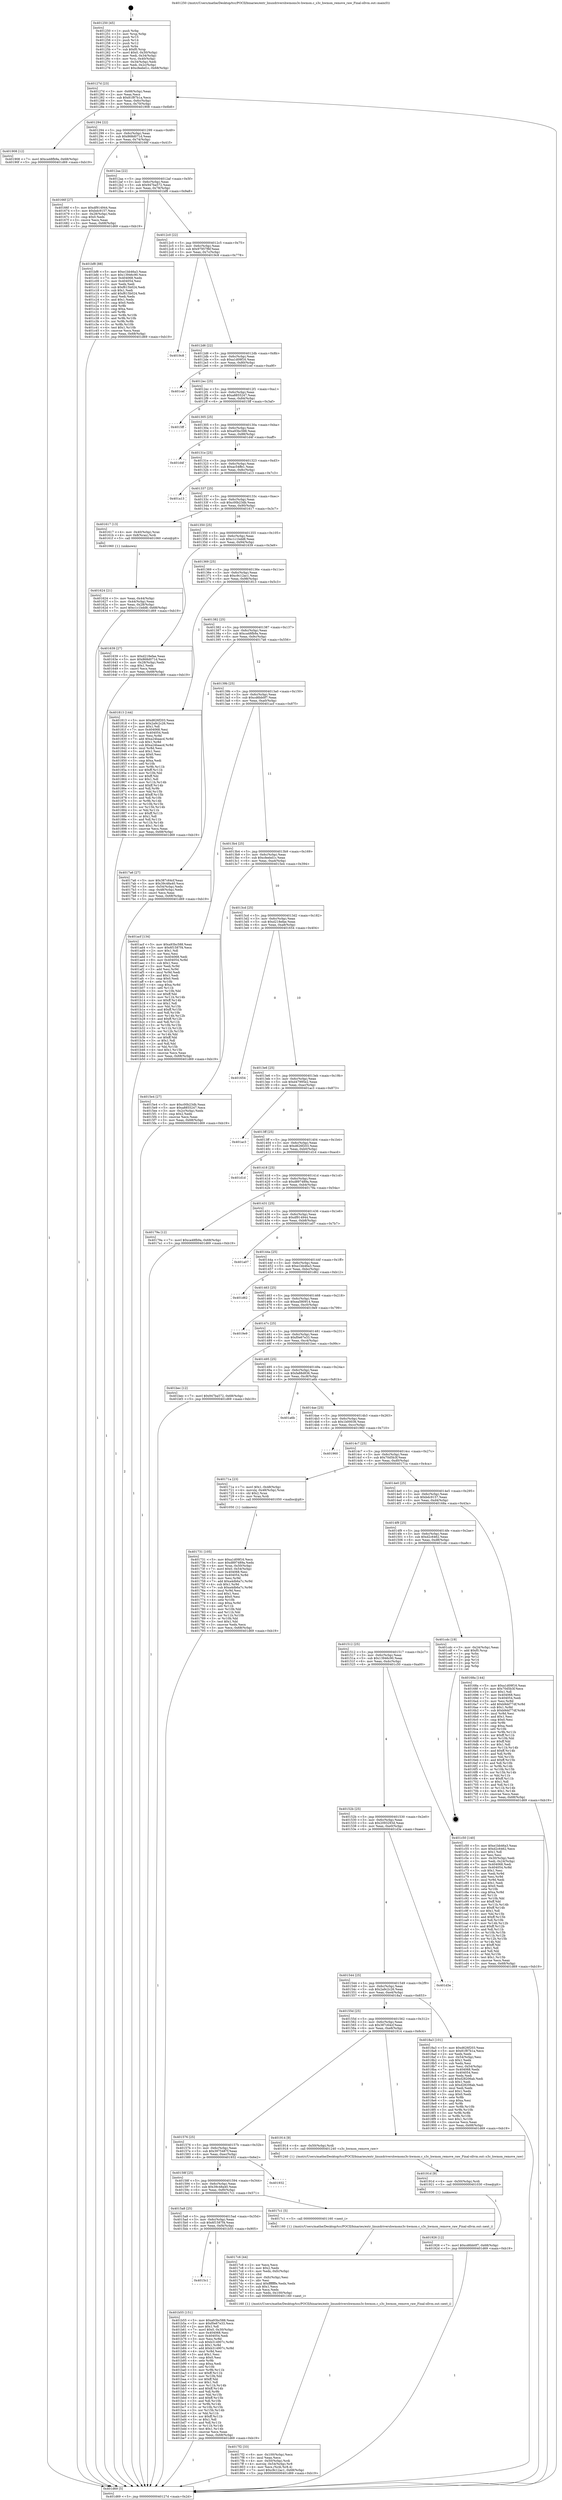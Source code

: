 digraph "0x401250" {
  label = "0x401250 (/mnt/c/Users/mathe/Desktop/tcc/POCII/binaries/extr_linuxdrivershwmons3c-hwmon.c_s3c_hwmon_remove_raw_Final-ollvm.out::main(0))"
  labelloc = "t"
  node[shape=record]

  Entry [label="",width=0.3,height=0.3,shape=circle,fillcolor=black,style=filled]
  "0x40127d" [label="{
     0x40127d [23]\l
     | [instrs]\l
     &nbsp;&nbsp;0x40127d \<+3\>: mov -0x68(%rbp),%eax\l
     &nbsp;&nbsp;0x401280 \<+2\>: mov %eax,%ecx\l
     &nbsp;&nbsp;0x401282 \<+6\>: sub $0x81f87b1a,%ecx\l
     &nbsp;&nbsp;0x401288 \<+3\>: mov %eax,-0x6c(%rbp)\l
     &nbsp;&nbsp;0x40128b \<+3\>: mov %ecx,-0x70(%rbp)\l
     &nbsp;&nbsp;0x40128e \<+6\>: je 0000000000401908 \<main+0x6b8\>\l
  }"]
  "0x401908" [label="{
     0x401908 [12]\l
     | [instrs]\l
     &nbsp;&nbsp;0x401908 \<+7\>: movl $0xca48fb9a,-0x68(%rbp)\l
     &nbsp;&nbsp;0x40190f \<+5\>: jmp 0000000000401d69 \<main+0xb19\>\l
  }"]
  "0x401294" [label="{
     0x401294 [22]\l
     | [instrs]\l
     &nbsp;&nbsp;0x401294 \<+5\>: jmp 0000000000401299 \<main+0x49\>\l
     &nbsp;&nbsp;0x401299 \<+3\>: mov -0x6c(%rbp),%eax\l
     &nbsp;&nbsp;0x40129c \<+5\>: sub $0x868d071d,%eax\l
     &nbsp;&nbsp;0x4012a1 \<+3\>: mov %eax,-0x74(%rbp)\l
     &nbsp;&nbsp;0x4012a4 \<+6\>: je 000000000040166f \<main+0x41f\>\l
  }"]
  Exit [label="",width=0.3,height=0.3,shape=circle,fillcolor=black,style=filled,peripheries=2]
  "0x40166f" [label="{
     0x40166f [27]\l
     | [instrs]\l
     &nbsp;&nbsp;0x40166f \<+5\>: mov $0xdf914944,%eax\l
     &nbsp;&nbsp;0x401674 \<+5\>: mov $0xbdc9157,%ecx\l
     &nbsp;&nbsp;0x401679 \<+3\>: mov -0x28(%rbp),%edx\l
     &nbsp;&nbsp;0x40167c \<+3\>: cmp $0x0,%edx\l
     &nbsp;&nbsp;0x40167f \<+3\>: cmove %ecx,%eax\l
     &nbsp;&nbsp;0x401682 \<+3\>: mov %eax,-0x68(%rbp)\l
     &nbsp;&nbsp;0x401685 \<+5\>: jmp 0000000000401d69 \<main+0xb19\>\l
  }"]
  "0x4012aa" [label="{
     0x4012aa [22]\l
     | [instrs]\l
     &nbsp;&nbsp;0x4012aa \<+5\>: jmp 00000000004012af \<main+0x5f\>\l
     &nbsp;&nbsp;0x4012af \<+3\>: mov -0x6c(%rbp),%eax\l
     &nbsp;&nbsp;0x4012b2 \<+5\>: sub $0x947ba572,%eax\l
     &nbsp;&nbsp;0x4012b7 \<+3\>: mov %eax,-0x78(%rbp)\l
     &nbsp;&nbsp;0x4012ba \<+6\>: je 0000000000401bf8 \<main+0x9a8\>\l
  }"]
  "0x4015c1" [label="{
     0x4015c1\l
  }", style=dashed]
  "0x401bf8" [label="{
     0x401bf8 [88]\l
     | [instrs]\l
     &nbsp;&nbsp;0x401bf8 \<+5\>: mov $0xe1bb46a3,%eax\l
     &nbsp;&nbsp;0x401bfd \<+5\>: mov $0x13946c90,%ecx\l
     &nbsp;&nbsp;0x401c02 \<+7\>: mov 0x404068,%edx\l
     &nbsp;&nbsp;0x401c09 \<+7\>: mov 0x404054,%esi\l
     &nbsp;&nbsp;0x401c10 \<+2\>: mov %edx,%edi\l
     &nbsp;&nbsp;0x401c12 \<+6\>: sub $0xf615b024,%edi\l
     &nbsp;&nbsp;0x401c18 \<+3\>: sub $0x1,%edi\l
     &nbsp;&nbsp;0x401c1b \<+6\>: add $0xf615b024,%edi\l
     &nbsp;&nbsp;0x401c21 \<+3\>: imul %edi,%edx\l
     &nbsp;&nbsp;0x401c24 \<+3\>: and $0x1,%edx\l
     &nbsp;&nbsp;0x401c27 \<+3\>: cmp $0x0,%edx\l
     &nbsp;&nbsp;0x401c2a \<+4\>: sete %r8b\l
     &nbsp;&nbsp;0x401c2e \<+3\>: cmp $0xa,%esi\l
     &nbsp;&nbsp;0x401c31 \<+4\>: setl %r9b\l
     &nbsp;&nbsp;0x401c35 \<+3\>: mov %r8b,%r10b\l
     &nbsp;&nbsp;0x401c38 \<+3\>: and %r9b,%r10b\l
     &nbsp;&nbsp;0x401c3b \<+3\>: xor %r9b,%r8b\l
     &nbsp;&nbsp;0x401c3e \<+3\>: or %r8b,%r10b\l
     &nbsp;&nbsp;0x401c41 \<+4\>: test $0x1,%r10b\l
     &nbsp;&nbsp;0x401c45 \<+3\>: cmovne %ecx,%eax\l
     &nbsp;&nbsp;0x401c48 \<+3\>: mov %eax,-0x68(%rbp)\l
     &nbsp;&nbsp;0x401c4b \<+5\>: jmp 0000000000401d69 \<main+0xb19\>\l
  }"]
  "0x4012c0" [label="{
     0x4012c0 [22]\l
     | [instrs]\l
     &nbsp;&nbsp;0x4012c0 \<+5\>: jmp 00000000004012c5 \<main+0x75\>\l
     &nbsp;&nbsp;0x4012c5 \<+3\>: mov -0x6c(%rbp),%eax\l
     &nbsp;&nbsp;0x4012c8 \<+5\>: sub $0x97957f6f,%eax\l
     &nbsp;&nbsp;0x4012cd \<+3\>: mov %eax,-0x7c(%rbp)\l
     &nbsp;&nbsp;0x4012d0 \<+6\>: je 00000000004019c8 \<main+0x778\>\l
  }"]
  "0x401b55" [label="{
     0x401b55 [151]\l
     | [instrs]\l
     &nbsp;&nbsp;0x401b55 \<+5\>: mov $0xa93bc588,%eax\l
     &nbsp;&nbsp;0x401b5a \<+5\>: mov $0xf0e67e33,%ecx\l
     &nbsp;&nbsp;0x401b5f \<+2\>: mov $0x1,%dl\l
     &nbsp;&nbsp;0x401b61 \<+7\>: movl $0x0,-0x30(%rbp)\l
     &nbsp;&nbsp;0x401b68 \<+7\>: mov 0x404068,%esi\l
     &nbsp;&nbsp;0x401b6f \<+7\>: mov 0x404054,%edi\l
     &nbsp;&nbsp;0x401b76 \<+3\>: mov %esi,%r8d\l
     &nbsp;&nbsp;0x401b79 \<+7\>: sub $0xb314907c,%r8d\l
     &nbsp;&nbsp;0x401b80 \<+4\>: sub $0x1,%r8d\l
     &nbsp;&nbsp;0x401b84 \<+7\>: add $0xb314907c,%r8d\l
     &nbsp;&nbsp;0x401b8b \<+4\>: imul %r8d,%esi\l
     &nbsp;&nbsp;0x401b8f \<+3\>: and $0x1,%esi\l
     &nbsp;&nbsp;0x401b92 \<+3\>: cmp $0x0,%esi\l
     &nbsp;&nbsp;0x401b95 \<+4\>: sete %r9b\l
     &nbsp;&nbsp;0x401b99 \<+3\>: cmp $0xa,%edi\l
     &nbsp;&nbsp;0x401b9c \<+4\>: setl %r10b\l
     &nbsp;&nbsp;0x401ba0 \<+3\>: mov %r9b,%r11b\l
     &nbsp;&nbsp;0x401ba3 \<+4\>: xor $0xff,%r11b\l
     &nbsp;&nbsp;0x401ba7 \<+3\>: mov %r10b,%bl\l
     &nbsp;&nbsp;0x401baa \<+3\>: xor $0xff,%bl\l
     &nbsp;&nbsp;0x401bad \<+3\>: xor $0x1,%dl\l
     &nbsp;&nbsp;0x401bb0 \<+3\>: mov %r11b,%r14b\l
     &nbsp;&nbsp;0x401bb3 \<+4\>: and $0xff,%r14b\l
     &nbsp;&nbsp;0x401bb7 \<+3\>: and %dl,%r9b\l
     &nbsp;&nbsp;0x401bba \<+3\>: mov %bl,%r15b\l
     &nbsp;&nbsp;0x401bbd \<+4\>: and $0xff,%r15b\l
     &nbsp;&nbsp;0x401bc1 \<+3\>: and %dl,%r10b\l
     &nbsp;&nbsp;0x401bc4 \<+3\>: or %r9b,%r14b\l
     &nbsp;&nbsp;0x401bc7 \<+3\>: or %r10b,%r15b\l
     &nbsp;&nbsp;0x401bca \<+3\>: xor %r15b,%r14b\l
     &nbsp;&nbsp;0x401bcd \<+3\>: or %bl,%r11b\l
     &nbsp;&nbsp;0x401bd0 \<+4\>: xor $0xff,%r11b\l
     &nbsp;&nbsp;0x401bd4 \<+3\>: or $0x1,%dl\l
     &nbsp;&nbsp;0x401bd7 \<+3\>: and %dl,%r11b\l
     &nbsp;&nbsp;0x401bda \<+3\>: or %r11b,%r14b\l
     &nbsp;&nbsp;0x401bdd \<+4\>: test $0x1,%r14b\l
     &nbsp;&nbsp;0x401be1 \<+3\>: cmovne %ecx,%eax\l
     &nbsp;&nbsp;0x401be4 \<+3\>: mov %eax,-0x68(%rbp)\l
     &nbsp;&nbsp;0x401be7 \<+5\>: jmp 0000000000401d69 \<main+0xb19\>\l
  }"]
  "0x4019c8" [label="{
     0x4019c8\l
  }", style=dashed]
  "0x4012d6" [label="{
     0x4012d6 [22]\l
     | [instrs]\l
     &nbsp;&nbsp;0x4012d6 \<+5\>: jmp 00000000004012db \<main+0x8b\>\l
     &nbsp;&nbsp;0x4012db \<+3\>: mov -0x6c(%rbp),%eax\l
     &nbsp;&nbsp;0x4012de \<+5\>: sub $0xa1d09f16,%eax\l
     &nbsp;&nbsp;0x4012e3 \<+3\>: mov %eax,-0x80(%rbp)\l
     &nbsp;&nbsp;0x4012e6 \<+6\>: je 0000000000401cef \<main+0xa9f\>\l
  }"]
  "0x401926" [label="{
     0x401926 [12]\l
     | [instrs]\l
     &nbsp;&nbsp;0x401926 \<+7\>: movl $0xcd6bb0f7,-0x68(%rbp)\l
     &nbsp;&nbsp;0x40192d \<+5\>: jmp 0000000000401d69 \<main+0xb19\>\l
  }"]
  "0x401cef" [label="{
     0x401cef\l
  }", style=dashed]
  "0x4012ec" [label="{
     0x4012ec [25]\l
     | [instrs]\l
     &nbsp;&nbsp;0x4012ec \<+5\>: jmp 00000000004012f1 \<main+0xa1\>\l
     &nbsp;&nbsp;0x4012f1 \<+3\>: mov -0x6c(%rbp),%eax\l
     &nbsp;&nbsp;0x4012f4 \<+5\>: sub $0xa8855247,%eax\l
     &nbsp;&nbsp;0x4012f9 \<+6\>: mov %eax,-0x84(%rbp)\l
     &nbsp;&nbsp;0x4012ff \<+6\>: je 00000000004015ff \<main+0x3af\>\l
  }"]
  "0x40191d" [label="{
     0x40191d [9]\l
     | [instrs]\l
     &nbsp;&nbsp;0x40191d \<+4\>: mov -0x50(%rbp),%rdi\l
     &nbsp;&nbsp;0x401921 \<+5\>: call 0000000000401030 \<free@plt\>\l
     | [calls]\l
     &nbsp;&nbsp;0x401030 \{1\} (unknown)\l
  }"]
  "0x4015ff" [label="{
     0x4015ff\l
  }", style=dashed]
  "0x401305" [label="{
     0x401305 [25]\l
     | [instrs]\l
     &nbsp;&nbsp;0x401305 \<+5\>: jmp 000000000040130a \<main+0xba\>\l
     &nbsp;&nbsp;0x40130a \<+3\>: mov -0x6c(%rbp),%eax\l
     &nbsp;&nbsp;0x40130d \<+5\>: sub $0xa93bc588,%eax\l
     &nbsp;&nbsp;0x401312 \<+6\>: mov %eax,-0x88(%rbp)\l
     &nbsp;&nbsp;0x401318 \<+6\>: je 0000000000401d4f \<main+0xaff\>\l
  }"]
  "0x4017f2" [label="{
     0x4017f2 [33]\l
     | [instrs]\l
     &nbsp;&nbsp;0x4017f2 \<+6\>: mov -0x100(%rbp),%ecx\l
     &nbsp;&nbsp;0x4017f8 \<+3\>: imul %eax,%ecx\l
     &nbsp;&nbsp;0x4017fb \<+4\>: mov -0x50(%rbp),%rdi\l
     &nbsp;&nbsp;0x4017ff \<+4\>: movslq -0x54(%rbp),%r8\l
     &nbsp;&nbsp;0x401803 \<+4\>: mov %ecx,(%rdi,%r8,4)\l
     &nbsp;&nbsp;0x401807 \<+7\>: movl $0xc9c12ac1,-0x68(%rbp)\l
     &nbsp;&nbsp;0x40180e \<+5\>: jmp 0000000000401d69 \<main+0xb19\>\l
  }"]
  "0x401d4f" [label="{
     0x401d4f\l
  }", style=dashed]
  "0x40131e" [label="{
     0x40131e [25]\l
     | [instrs]\l
     &nbsp;&nbsp;0x40131e \<+5\>: jmp 0000000000401323 \<main+0xd3\>\l
     &nbsp;&nbsp;0x401323 \<+3\>: mov -0x6c(%rbp),%eax\l
     &nbsp;&nbsp;0x401326 \<+5\>: sub $0xac54ffe1,%eax\l
     &nbsp;&nbsp;0x40132b \<+6\>: mov %eax,-0x8c(%rbp)\l
     &nbsp;&nbsp;0x401331 \<+6\>: je 0000000000401a13 \<main+0x7c3\>\l
  }"]
  "0x4017c6" [label="{
     0x4017c6 [44]\l
     | [instrs]\l
     &nbsp;&nbsp;0x4017c6 \<+2\>: xor %ecx,%ecx\l
     &nbsp;&nbsp;0x4017c8 \<+5\>: mov $0x2,%edx\l
     &nbsp;&nbsp;0x4017cd \<+6\>: mov %edx,-0xfc(%rbp)\l
     &nbsp;&nbsp;0x4017d3 \<+1\>: cltd\l
     &nbsp;&nbsp;0x4017d4 \<+6\>: mov -0xfc(%rbp),%esi\l
     &nbsp;&nbsp;0x4017da \<+2\>: idiv %esi\l
     &nbsp;&nbsp;0x4017dc \<+6\>: imul $0xfffffffe,%edx,%edx\l
     &nbsp;&nbsp;0x4017e2 \<+3\>: sub $0x1,%ecx\l
     &nbsp;&nbsp;0x4017e5 \<+2\>: sub %ecx,%edx\l
     &nbsp;&nbsp;0x4017e7 \<+6\>: mov %edx,-0x100(%rbp)\l
     &nbsp;&nbsp;0x4017ed \<+5\>: call 0000000000401160 \<next_i\>\l
     | [calls]\l
     &nbsp;&nbsp;0x401160 \{1\} (/mnt/c/Users/mathe/Desktop/tcc/POCII/binaries/extr_linuxdrivershwmons3c-hwmon.c_s3c_hwmon_remove_raw_Final-ollvm.out::next_i)\l
  }"]
  "0x401a13" [label="{
     0x401a13\l
  }", style=dashed]
  "0x401337" [label="{
     0x401337 [25]\l
     | [instrs]\l
     &nbsp;&nbsp;0x401337 \<+5\>: jmp 000000000040133c \<main+0xec\>\l
     &nbsp;&nbsp;0x40133c \<+3\>: mov -0x6c(%rbp),%eax\l
     &nbsp;&nbsp;0x40133f \<+5\>: sub $0xc00b23db,%eax\l
     &nbsp;&nbsp;0x401344 \<+6\>: mov %eax,-0x90(%rbp)\l
     &nbsp;&nbsp;0x40134a \<+6\>: je 0000000000401617 \<main+0x3c7\>\l
  }"]
  "0x4015a8" [label="{
     0x4015a8 [25]\l
     | [instrs]\l
     &nbsp;&nbsp;0x4015a8 \<+5\>: jmp 00000000004015ad \<main+0x35d\>\l
     &nbsp;&nbsp;0x4015ad \<+3\>: mov -0x6c(%rbp),%eax\l
     &nbsp;&nbsp;0x4015b0 \<+5\>: sub $0x6f1587f4,%eax\l
     &nbsp;&nbsp;0x4015b5 \<+6\>: mov %eax,-0xf4(%rbp)\l
     &nbsp;&nbsp;0x4015bb \<+6\>: je 0000000000401b55 \<main+0x905\>\l
  }"]
  "0x401617" [label="{
     0x401617 [13]\l
     | [instrs]\l
     &nbsp;&nbsp;0x401617 \<+4\>: mov -0x40(%rbp),%rax\l
     &nbsp;&nbsp;0x40161b \<+4\>: mov 0x8(%rax),%rdi\l
     &nbsp;&nbsp;0x40161f \<+5\>: call 0000000000401060 \<atoi@plt\>\l
     | [calls]\l
     &nbsp;&nbsp;0x401060 \{1\} (unknown)\l
  }"]
  "0x401350" [label="{
     0x401350 [25]\l
     | [instrs]\l
     &nbsp;&nbsp;0x401350 \<+5\>: jmp 0000000000401355 \<main+0x105\>\l
     &nbsp;&nbsp;0x401355 \<+3\>: mov -0x6c(%rbp),%eax\l
     &nbsp;&nbsp;0x401358 \<+5\>: sub $0xc1c1bdd8,%eax\l
     &nbsp;&nbsp;0x40135d \<+6\>: mov %eax,-0x94(%rbp)\l
     &nbsp;&nbsp;0x401363 \<+6\>: je 0000000000401639 \<main+0x3e9\>\l
  }"]
  "0x4017c1" [label="{
     0x4017c1 [5]\l
     | [instrs]\l
     &nbsp;&nbsp;0x4017c1 \<+5\>: call 0000000000401160 \<next_i\>\l
     | [calls]\l
     &nbsp;&nbsp;0x401160 \{1\} (/mnt/c/Users/mathe/Desktop/tcc/POCII/binaries/extr_linuxdrivershwmons3c-hwmon.c_s3c_hwmon_remove_raw_Final-ollvm.out::next_i)\l
  }"]
  "0x401639" [label="{
     0x401639 [27]\l
     | [instrs]\l
     &nbsp;&nbsp;0x401639 \<+5\>: mov $0xd218efae,%eax\l
     &nbsp;&nbsp;0x40163e \<+5\>: mov $0x868d071d,%ecx\l
     &nbsp;&nbsp;0x401643 \<+3\>: mov -0x28(%rbp),%edx\l
     &nbsp;&nbsp;0x401646 \<+3\>: cmp $0x1,%edx\l
     &nbsp;&nbsp;0x401649 \<+3\>: cmovl %ecx,%eax\l
     &nbsp;&nbsp;0x40164c \<+3\>: mov %eax,-0x68(%rbp)\l
     &nbsp;&nbsp;0x40164f \<+5\>: jmp 0000000000401d69 \<main+0xb19\>\l
  }"]
  "0x401369" [label="{
     0x401369 [25]\l
     | [instrs]\l
     &nbsp;&nbsp;0x401369 \<+5\>: jmp 000000000040136e \<main+0x11e\>\l
     &nbsp;&nbsp;0x40136e \<+3\>: mov -0x6c(%rbp),%eax\l
     &nbsp;&nbsp;0x401371 \<+5\>: sub $0xc9c12ac1,%eax\l
     &nbsp;&nbsp;0x401376 \<+6\>: mov %eax,-0x98(%rbp)\l
     &nbsp;&nbsp;0x40137c \<+6\>: je 0000000000401813 \<main+0x5c3\>\l
  }"]
  "0x40158f" [label="{
     0x40158f [25]\l
     | [instrs]\l
     &nbsp;&nbsp;0x40158f \<+5\>: jmp 0000000000401594 \<main+0x344\>\l
     &nbsp;&nbsp;0x401594 \<+3\>: mov -0x6c(%rbp),%eax\l
     &nbsp;&nbsp;0x401597 \<+5\>: sub $0x39c48a40,%eax\l
     &nbsp;&nbsp;0x40159c \<+6\>: mov %eax,-0xf0(%rbp)\l
     &nbsp;&nbsp;0x4015a2 \<+6\>: je 00000000004017c1 \<main+0x571\>\l
  }"]
  "0x401813" [label="{
     0x401813 [144]\l
     | [instrs]\l
     &nbsp;&nbsp;0x401813 \<+5\>: mov $0xd626f203,%eax\l
     &nbsp;&nbsp;0x401818 \<+5\>: mov $0x2a9c2c26,%ecx\l
     &nbsp;&nbsp;0x40181d \<+2\>: mov $0x1,%dl\l
     &nbsp;&nbsp;0x40181f \<+7\>: mov 0x404068,%esi\l
     &nbsp;&nbsp;0x401826 \<+7\>: mov 0x404054,%edi\l
     &nbsp;&nbsp;0x40182d \<+3\>: mov %esi,%r8d\l
     &nbsp;&nbsp;0x401830 \<+7\>: add $0xa24baacd,%r8d\l
     &nbsp;&nbsp;0x401837 \<+4\>: sub $0x1,%r8d\l
     &nbsp;&nbsp;0x40183b \<+7\>: sub $0xa24baacd,%r8d\l
     &nbsp;&nbsp;0x401842 \<+4\>: imul %r8d,%esi\l
     &nbsp;&nbsp;0x401846 \<+3\>: and $0x1,%esi\l
     &nbsp;&nbsp;0x401849 \<+3\>: cmp $0x0,%esi\l
     &nbsp;&nbsp;0x40184c \<+4\>: sete %r9b\l
     &nbsp;&nbsp;0x401850 \<+3\>: cmp $0xa,%edi\l
     &nbsp;&nbsp;0x401853 \<+4\>: setl %r10b\l
     &nbsp;&nbsp;0x401857 \<+3\>: mov %r9b,%r11b\l
     &nbsp;&nbsp;0x40185a \<+4\>: xor $0xff,%r11b\l
     &nbsp;&nbsp;0x40185e \<+3\>: mov %r10b,%bl\l
     &nbsp;&nbsp;0x401861 \<+3\>: xor $0xff,%bl\l
     &nbsp;&nbsp;0x401864 \<+3\>: xor $0x1,%dl\l
     &nbsp;&nbsp;0x401867 \<+3\>: mov %r11b,%r14b\l
     &nbsp;&nbsp;0x40186a \<+4\>: and $0xff,%r14b\l
     &nbsp;&nbsp;0x40186e \<+3\>: and %dl,%r9b\l
     &nbsp;&nbsp;0x401871 \<+3\>: mov %bl,%r15b\l
     &nbsp;&nbsp;0x401874 \<+4\>: and $0xff,%r15b\l
     &nbsp;&nbsp;0x401878 \<+3\>: and %dl,%r10b\l
     &nbsp;&nbsp;0x40187b \<+3\>: or %r9b,%r14b\l
     &nbsp;&nbsp;0x40187e \<+3\>: or %r10b,%r15b\l
     &nbsp;&nbsp;0x401881 \<+3\>: xor %r15b,%r14b\l
     &nbsp;&nbsp;0x401884 \<+3\>: or %bl,%r11b\l
     &nbsp;&nbsp;0x401887 \<+4\>: xor $0xff,%r11b\l
     &nbsp;&nbsp;0x40188b \<+3\>: or $0x1,%dl\l
     &nbsp;&nbsp;0x40188e \<+3\>: and %dl,%r11b\l
     &nbsp;&nbsp;0x401891 \<+3\>: or %r11b,%r14b\l
     &nbsp;&nbsp;0x401894 \<+4\>: test $0x1,%r14b\l
     &nbsp;&nbsp;0x401898 \<+3\>: cmovne %ecx,%eax\l
     &nbsp;&nbsp;0x40189b \<+3\>: mov %eax,-0x68(%rbp)\l
     &nbsp;&nbsp;0x40189e \<+5\>: jmp 0000000000401d69 \<main+0xb19\>\l
  }"]
  "0x401382" [label="{
     0x401382 [25]\l
     | [instrs]\l
     &nbsp;&nbsp;0x401382 \<+5\>: jmp 0000000000401387 \<main+0x137\>\l
     &nbsp;&nbsp;0x401387 \<+3\>: mov -0x6c(%rbp),%eax\l
     &nbsp;&nbsp;0x40138a \<+5\>: sub $0xca48fb9a,%eax\l
     &nbsp;&nbsp;0x40138f \<+6\>: mov %eax,-0x9c(%rbp)\l
     &nbsp;&nbsp;0x401395 \<+6\>: je 00000000004017a6 \<main+0x556\>\l
  }"]
  "0x401932" [label="{
     0x401932\l
  }", style=dashed]
  "0x4017a6" [label="{
     0x4017a6 [27]\l
     | [instrs]\l
     &nbsp;&nbsp;0x4017a6 \<+5\>: mov $0x387c64cf,%eax\l
     &nbsp;&nbsp;0x4017ab \<+5\>: mov $0x39c48a40,%ecx\l
     &nbsp;&nbsp;0x4017b0 \<+3\>: mov -0x54(%rbp),%edx\l
     &nbsp;&nbsp;0x4017b3 \<+3\>: cmp -0x48(%rbp),%edx\l
     &nbsp;&nbsp;0x4017b6 \<+3\>: cmovl %ecx,%eax\l
     &nbsp;&nbsp;0x4017b9 \<+3\>: mov %eax,-0x68(%rbp)\l
     &nbsp;&nbsp;0x4017bc \<+5\>: jmp 0000000000401d69 \<main+0xb19\>\l
  }"]
  "0x40139b" [label="{
     0x40139b [25]\l
     | [instrs]\l
     &nbsp;&nbsp;0x40139b \<+5\>: jmp 00000000004013a0 \<main+0x150\>\l
     &nbsp;&nbsp;0x4013a0 \<+3\>: mov -0x6c(%rbp),%eax\l
     &nbsp;&nbsp;0x4013a3 \<+5\>: sub $0xcd6bb0f7,%eax\l
     &nbsp;&nbsp;0x4013a8 \<+6\>: mov %eax,-0xa0(%rbp)\l
     &nbsp;&nbsp;0x4013ae \<+6\>: je 0000000000401acf \<main+0x87f\>\l
  }"]
  "0x401576" [label="{
     0x401576 [25]\l
     | [instrs]\l
     &nbsp;&nbsp;0x401576 \<+5\>: jmp 000000000040157b \<main+0x32b\>\l
     &nbsp;&nbsp;0x40157b \<+3\>: mov -0x6c(%rbp),%eax\l
     &nbsp;&nbsp;0x40157e \<+5\>: sub $0x3975487f,%eax\l
     &nbsp;&nbsp;0x401583 \<+6\>: mov %eax,-0xec(%rbp)\l
     &nbsp;&nbsp;0x401589 \<+6\>: je 0000000000401932 \<main+0x6e2\>\l
  }"]
  "0x401acf" [label="{
     0x401acf [134]\l
     | [instrs]\l
     &nbsp;&nbsp;0x401acf \<+5\>: mov $0xa93bc588,%eax\l
     &nbsp;&nbsp;0x401ad4 \<+5\>: mov $0x6f1587f4,%ecx\l
     &nbsp;&nbsp;0x401ad9 \<+2\>: mov $0x1,%dl\l
     &nbsp;&nbsp;0x401adb \<+2\>: xor %esi,%esi\l
     &nbsp;&nbsp;0x401add \<+7\>: mov 0x404068,%edi\l
     &nbsp;&nbsp;0x401ae4 \<+8\>: mov 0x404054,%r8d\l
     &nbsp;&nbsp;0x401aec \<+3\>: sub $0x1,%esi\l
     &nbsp;&nbsp;0x401aef \<+3\>: mov %edi,%r9d\l
     &nbsp;&nbsp;0x401af2 \<+3\>: add %esi,%r9d\l
     &nbsp;&nbsp;0x401af5 \<+4\>: imul %r9d,%edi\l
     &nbsp;&nbsp;0x401af9 \<+3\>: and $0x1,%edi\l
     &nbsp;&nbsp;0x401afc \<+3\>: cmp $0x0,%edi\l
     &nbsp;&nbsp;0x401aff \<+4\>: sete %r10b\l
     &nbsp;&nbsp;0x401b03 \<+4\>: cmp $0xa,%r8d\l
     &nbsp;&nbsp;0x401b07 \<+4\>: setl %r11b\l
     &nbsp;&nbsp;0x401b0b \<+3\>: mov %r10b,%bl\l
     &nbsp;&nbsp;0x401b0e \<+3\>: xor $0xff,%bl\l
     &nbsp;&nbsp;0x401b11 \<+3\>: mov %r11b,%r14b\l
     &nbsp;&nbsp;0x401b14 \<+4\>: xor $0xff,%r14b\l
     &nbsp;&nbsp;0x401b18 \<+3\>: xor $0x1,%dl\l
     &nbsp;&nbsp;0x401b1b \<+3\>: mov %bl,%r15b\l
     &nbsp;&nbsp;0x401b1e \<+4\>: and $0xff,%r15b\l
     &nbsp;&nbsp;0x401b22 \<+3\>: and %dl,%r10b\l
     &nbsp;&nbsp;0x401b25 \<+3\>: mov %r14b,%r12b\l
     &nbsp;&nbsp;0x401b28 \<+4\>: and $0xff,%r12b\l
     &nbsp;&nbsp;0x401b2c \<+3\>: and %dl,%r11b\l
     &nbsp;&nbsp;0x401b2f \<+3\>: or %r10b,%r15b\l
     &nbsp;&nbsp;0x401b32 \<+3\>: or %r11b,%r12b\l
     &nbsp;&nbsp;0x401b35 \<+3\>: xor %r12b,%r15b\l
     &nbsp;&nbsp;0x401b38 \<+3\>: or %r14b,%bl\l
     &nbsp;&nbsp;0x401b3b \<+3\>: xor $0xff,%bl\l
     &nbsp;&nbsp;0x401b3e \<+3\>: or $0x1,%dl\l
     &nbsp;&nbsp;0x401b41 \<+2\>: and %dl,%bl\l
     &nbsp;&nbsp;0x401b43 \<+3\>: or %bl,%r15b\l
     &nbsp;&nbsp;0x401b46 \<+4\>: test $0x1,%r15b\l
     &nbsp;&nbsp;0x401b4a \<+3\>: cmovne %ecx,%eax\l
     &nbsp;&nbsp;0x401b4d \<+3\>: mov %eax,-0x68(%rbp)\l
     &nbsp;&nbsp;0x401b50 \<+5\>: jmp 0000000000401d69 \<main+0xb19\>\l
  }"]
  "0x4013b4" [label="{
     0x4013b4 [25]\l
     | [instrs]\l
     &nbsp;&nbsp;0x4013b4 \<+5\>: jmp 00000000004013b9 \<main+0x169\>\l
     &nbsp;&nbsp;0x4013b9 \<+3\>: mov -0x6c(%rbp),%eax\l
     &nbsp;&nbsp;0x4013bc \<+5\>: sub $0xcfeebd1c,%eax\l
     &nbsp;&nbsp;0x4013c1 \<+6\>: mov %eax,-0xa4(%rbp)\l
     &nbsp;&nbsp;0x4013c7 \<+6\>: je 00000000004015e4 \<main+0x394\>\l
  }"]
  "0x401914" [label="{
     0x401914 [9]\l
     | [instrs]\l
     &nbsp;&nbsp;0x401914 \<+4\>: mov -0x50(%rbp),%rdi\l
     &nbsp;&nbsp;0x401918 \<+5\>: call 0000000000401240 \<s3c_hwmon_remove_raw\>\l
     | [calls]\l
     &nbsp;&nbsp;0x401240 \{1\} (/mnt/c/Users/mathe/Desktop/tcc/POCII/binaries/extr_linuxdrivershwmons3c-hwmon.c_s3c_hwmon_remove_raw_Final-ollvm.out::s3c_hwmon_remove_raw)\l
  }"]
  "0x4015e4" [label="{
     0x4015e4 [27]\l
     | [instrs]\l
     &nbsp;&nbsp;0x4015e4 \<+5\>: mov $0xc00b23db,%eax\l
     &nbsp;&nbsp;0x4015e9 \<+5\>: mov $0xa8855247,%ecx\l
     &nbsp;&nbsp;0x4015ee \<+3\>: mov -0x2c(%rbp),%edx\l
     &nbsp;&nbsp;0x4015f1 \<+3\>: cmp $0x2,%edx\l
     &nbsp;&nbsp;0x4015f4 \<+3\>: cmovne %ecx,%eax\l
     &nbsp;&nbsp;0x4015f7 \<+3\>: mov %eax,-0x68(%rbp)\l
     &nbsp;&nbsp;0x4015fa \<+5\>: jmp 0000000000401d69 \<main+0xb19\>\l
  }"]
  "0x4013cd" [label="{
     0x4013cd [25]\l
     | [instrs]\l
     &nbsp;&nbsp;0x4013cd \<+5\>: jmp 00000000004013d2 \<main+0x182\>\l
     &nbsp;&nbsp;0x4013d2 \<+3\>: mov -0x6c(%rbp),%eax\l
     &nbsp;&nbsp;0x4013d5 \<+5\>: sub $0xd218efae,%eax\l
     &nbsp;&nbsp;0x4013da \<+6\>: mov %eax,-0xa8(%rbp)\l
     &nbsp;&nbsp;0x4013e0 \<+6\>: je 0000000000401654 \<main+0x404\>\l
  }"]
  "0x401d69" [label="{
     0x401d69 [5]\l
     | [instrs]\l
     &nbsp;&nbsp;0x401d69 \<+5\>: jmp 000000000040127d \<main+0x2d\>\l
  }"]
  "0x401250" [label="{
     0x401250 [45]\l
     | [instrs]\l
     &nbsp;&nbsp;0x401250 \<+1\>: push %rbp\l
     &nbsp;&nbsp;0x401251 \<+3\>: mov %rsp,%rbp\l
     &nbsp;&nbsp;0x401254 \<+2\>: push %r15\l
     &nbsp;&nbsp;0x401256 \<+2\>: push %r14\l
     &nbsp;&nbsp;0x401258 \<+2\>: push %r12\l
     &nbsp;&nbsp;0x40125a \<+1\>: push %rbx\l
     &nbsp;&nbsp;0x40125b \<+7\>: sub $0xf0,%rsp\l
     &nbsp;&nbsp;0x401262 \<+7\>: movl $0x0,-0x30(%rbp)\l
     &nbsp;&nbsp;0x401269 \<+3\>: mov %edi,-0x34(%rbp)\l
     &nbsp;&nbsp;0x40126c \<+4\>: mov %rsi,-0x40(%rbp)\l
     &nbsp;&nbsp;0x401270 \<+3\>: mov -0x34(%rbp),%edi\l
     &nbsp;&nbsp;0x401273 \<+3\>: mov %edi,-0x2c(%rbp)\l
     &nbsp;&nbsp;0x401276 \<+7\>: movl $0xcfeebd1c,-0x68(%rbp)\l
  }"]
  "0x401624" [label="{
     0x401624 [21]\l
     | [instrs]\l
     &nbsp;&nbsp;0x401624 \<+3\>: mov %eax,-0x44(%rbp)\l
     &nbsp;&nbsp;0x401627 \<+3\>: mov -0x44(%rbp),%eax\l
     &nbsp;&nbsp;0x40162a \<+3\>: mov %eax,-0x28(%rbp)\l
     &nbsp;&nbsp;0x40162d \<+7\>: movl $0xc1c1bdd8,-0x68(%rbp)\l
     &nbsp;&nbsp;0x401634 \<+5\>: jmp 0000000000401d69 \<main+0xb19\>\l
  }"]
  "0x40155d" [label="{
     0x40155d [25]\l
     | [instrs]\l
     &nbsp;&nbsp;0x40155d \<+5\>: jmp 0000000000401562 \<main+0x312\>\l
     &nbsp;&nbsp;0x401562 \<+3\>: mov -0x6c(%rbp),%eax\l
     &nbsp;&nbsp;0x401565 \<+5\>: sub $0x387c64cf,%eax\l
     &nbsp;&nbsp;0x40156a \<+6\>: mov %eax,-0xe8(%rbp)\l
     &nbsp;&nbsp;0x401570 \<+6\>: je 0000000000401914 \<main+0x6c4\>\l
  }"]
  "0x401654" [label="{
     0x401654\l
  }", style=dashed]
  "0x4013e6" [label="{
     0x4013e6 [25]\l
     | [instrs]\l
     &nbsp;&nbsp;0x4013e6 \<+5\>: jmp 00000000004013eb \<main+0x19b\>\l
     &nbsp;&nbsp;0x4013eb \<+3\>: mov -0x6c(%rbp),%eax\l
     &nbsp;&nbsp;0x4013ee \<+5\>: sub $0xd47995e2,%eax\l
     &nbsp;&nbsp;0x4013f3 \<+6\>: mov %eax,-0xac(%rbp)\l
     &nbsp;&nbsp;0x4013f9 \<+6\>: je 0000000000401ac3 \<main+0x873\>\l
  }"]
  "0x4018a3" [label="{
     0x4018a3 [101]\l
     | [instrs]\l
     &nbsp;&nbsp;0x4018a3 \<+5\>: mov $0xd626f203,%eax\l
     &nbsp;&nbsp;0x4018a8 \<+5\>: mov $0x81f87b1a,%ecx\l
     &nbsp;&nbsp;0x4018ad \<+2\>: xor %edx,%edx\l
     &nbsp;&nbsp;0x4018af \<+3\>: mov -0x54(%rbp),%esi\l
     &nbsp;&nbsp;0x4018b2 \<+3\>: sub $0x1,%edx\l
     &nbsp;&nbsp;0x4018b5 \<+2\>: sub %edx,%esi\l
     &nbsp;&nbsp;0x4018b7 \<+3\>: mov %esi,-0x54(%rbp)\l
     &nbsp;&nbsp;0x4018ba \<+7\>: mov 0x404068,%edx\l
     &nbsp;&nbsp;0x4018c1 \<+7\>: mov 0x404054,%esi\l
     &nbsp;&nbsp;0x4018c8 \<+2\>: mov %edx,%edi\l
     &nbsp;&nbsp;0x4018ca \<+6\>: add $0xd28206ab,%edi\l
     &nbsp;&nbsp;0x4018d0 \<+3\>: sub $0x1,%edi\l
     &nbsp;&nbsp;0x4018d3 \<+6\>: sub $0xd28206ab,%edi\l
     &nbsp;&nbsp;0x4018d9 \<+3\>: imul %edi,%edx\l
     &nbsp;&nbsp;0x4018dc \<+3\>: and $0x1,%edx\l
     &nbsp;&nbsp;0x4018df \<+3\>: cmp $0x0,%edx\l
     &nbsp;&nbsp;0x4018e2 \<+4\>: sete %r8b\l
     &nbsp;&nbsp;0x4018e6 \<+3\>: cmp $0xa,%esi\l
     &nbsp;&nbsp;0x4018e9 \<+4\>: setl %r9b\l
     &nbsp;&nbsp;0x4018ed \<+3\>: mov %r8b,%r10b\l
     &nbsp;&nbsp;0x4018f0 \<+3\>: and %r9b,%r10b\l
     &nbsp;&nbsp;0x4018f3 \<+3\>: xor %r9b,%r8b\l
     &nbsp;&nbsp;0x4018f6 \<+3\>: or %r8b,%r10b\l
     &nbsp;&nbsp;0x4018f9 \<+4\>: test $0x1,%r10b\l
     &nbsp;&nbsp;0x4018fd \<+3\>: cmovne %ecx,%eax\l
     &nbsp;&nbsp;0x401900 \<+3\>: mov %eax,-0x68(%rbp)\l
     &nbsp;&nbsp;0x401903 \<+5\>: jmp 0000000000401d69 \<main+0xb19\>\l
  }"]
  "0x401ac3" [label="{
     0x401ac3\l
  }", style=dashed]
  "0x4013ff" [label="{
     0x4013ff [25]\l
     | [instrs]\l
     &nbsp;&nbsp;0x4013ff \<+5\>: jmp 0000000000401404 \<main+0x1b4\>\l
     &nbsp;&nbsp;0x401404 \<+3\>: mov -0x6c(%rbp),%eax\l
     &nbsp;&nbsp;0x401407 \<+5\>: sub $0xd626f203,%eax\l
     &nbsp;&nbsp;0x40140c \<+6\>: mov %eax,-0xb0(%rbp)\l
     &nbsp;&nbsp;0x401412 \<+6\>: je 0000000000401d1d \<main+0xacd\>\l
  }"]
  "0x401544" [label="{
     0x401544 [25]\l
     | [instrs]\l
     &nbsp;&nbsp;0x401544 \<+5\>: jmp 0000000000401549 \<main+0x2f9\>\l
     &nbsp;&nbsp;0x401549 \<+3\>: mov -0x6c(%rbp),%eax\l
     &nbsp;&nbsp;0x40154c \<+5\>: sub $0x2a9c2c26,%eax\l
     &nbsp;&nbsp;0x401551 \<+6\>: mov %eax,-0xe4(%rbp)\l
     &nbsp;&nbsp;0x401557 \<+6\>: je 00000000004018a3 \<main+0x653\>\l
  }"]
  "0x401d1d" [label="{
     0x401d1d\l
  }", style=dashed]
  "0x401418" [label="{
     0x401418 [25]\l
     | [instrs]\l
     &nbsp;&nbsp;0x401418 \<+5\>: jmp 000000000040141d \<main+0x1cd\>\l
     &nbsp;&nbsp;0x40141d \<+3\>: mov -0x6c(%rbp),%eax\l
     &nbsp;&nbsp;0x401420 \<+5\>: sub $0xd897489a,%eax\l
     &nbsp;&nbsp;0x401425 \<+6\>: mov %eax,-0xb4(%rbp)\l
     &nbsp;&nbsp;0x40142b \<+6\>: je 000000000040179a \<main+0x54a\>\l
  }"]
  "0x401d3e" [label="{
     0x401d3e\l
  }", style=dashed]
  "0x40179a" [label="{
     0x40179a [12]\l
     | [instrs]\l
     &nbsp;&nbsp;0x40179a \<+7\>: movl $0xca48fb9a,-0x68(%rbp)\l
     &nbsp;&nbsp;0x4017a1 \<+5\>: jmp 0000000000401d69 \<main+0xb19\>\l
  }"]
  "0x401431" [label="{
     0x401431 [25]\l
     | [instrs]\l
     &nbsp;&nbsp;0x401431 \<+5\>: jmp 0000000000401436 \<main+0x1e6\>\l
     &nbsp;&nbsp;0x401436 \<+3\>: mov -0x6c(%rbp),%eax\l
     &nbsp;&nbsp;0x401439 \<+5\>: sub $0xdf914944,%eax\l
     &nbsp;&nbsp;0x40143e \<+6\>: mov %eax,-0xb8(%rbp)\l
     &nbsp;&nbsp;0x401444 \<+6\>: je 0000000000401a07 \<main+0x7b7\>\l
  }"]
  "0x40152b" [label="{
     0x40152b [25]\l
     | [instrs]\l
     &nbsp;&nbsp;0x40152b \<+5\>: jmp 0000000000401530 \<main+0x2e0\>\l
     &nbsp;&nbsp;0x401530 \<+3\>: mov -0x6c(%rbp),%eax\l
     &nbsp;&nbsp;0x401533 \<+5\>: sub $0x2093293d,%eax\l
     &nbsp;&nbsp;0x401538 \<+6\>: mov %eax,-0xe0(%rbp)\l
     &nbsp;&nbsp;0x40153e \<+6\>: je 0000000000401d3e \<main+0xaee\>\l
  }"]
  "0x401a07" [label="{
     0x401a07\l
  }", style=dashed]
  "0x40144a" [label="{
     0x40144a [25]\l
     | [instrs]\l
     &nbsp;&nbsp;0x40144a \<+5\>: jmp 000000000040144f \<main+0x1ff\>\l
     &nbsp;&nbsp;0x40144f \<+3\>: mov -0x6c(%rbp),%eax\l
     &nbsp;&nbsp;0x401452 \<+5\>: sub $0xe1bb46a3,%eax\l
     &nbsp;&nbsp;0x401457 \<+6\>: mov %eax,-0xbc(%rbp)\l
     &nbsp;&nbsp;0x40145d \<+6\>: je 0000000000401d62 \<main+0xb12\>\l
  }"]
  "0x401c50" [label="{
     0x401c50 [140]\l
     | [instrs]\l
     &nbsp;&nbsp;0x401c50 \<+5\>: mov $0xe1bb46a3,%eax\l
     &nbsp;&nbsp;0x401c55 \<+5\>: mov $0xd2c6462,%ecx\l
     &nbsp;&nbsp;0x401c5a \<+2\>: mov $0x1,%dl\l
     &nbsp;&nbsp;0x401c5c \<+2\>: xor %esi,%esi\l
     &nbsp;&nbsp;0x401c5e \<+3\>: mov -0x30(%rbp),%edi\l
     &nbsp;&nbsp;0x401c61 \<+3\>: mov %edi,-0x24(%rbp)\l
     &nbsp;&nbsp;0x401c64 \<+7\>: mov 0x404068,%edi\l
     &nbsp;&nbsp;0x401c6b \<+8\>: mov 0x404054,%r8d\l
     &nbsp;&nbsp;0x401c73 \<+3\>: sub $0x1,%esi\l
     &nbsp;&nbsp;0x401c76 \<+3\>: mov %edi,%r9d\l
     &nbsp;&nbsp;0x401c79 \<+3\>: add %esi,%r9d\l
     &nbsp;&nbsp;0x401c7c \<+4\>: imul %r9d,%edi\l
     &nbsp;&nbsp;0x401c80 \<+3\>: and $0x1,%edi\l
     &nbsp;&nbsp;0x401c83 \<+3\>: cmp $0x0,%edi\l
     &nbsp;&nbsp;0x401c86 \<+4\>: sete %r10b\l
     &nbsp;&nbsp;0x401c8a \<+4\>: cmp $0xa,%r8d\l
     &nbsp;&nbsp;0x401c8e \<+4\>: setl %r11b\l
     &nbsp;&nbsp;0x401c92 \<+3\>: mov %r10b,%bl\l
     &nbsp;&nbsp;0x401c95 \<+3\>: xor $0xff,%bl\l
     &nbsp;&nbsp;0x401c98 \<+3\>: mov %r11b,%r14b\l
     &nbsp;&nbsp;0x401c9b \<+4\>: xor $0xff,%r14b\l
     &nbsp;&nbsp;0x401c9f \<+3\>: xor $0x1,%dl\l
     &nbsp;&nbsp;0x401ca2 \<+3\>: mov %bl,%r15b\l
     &nbsp;&nbsp;0x401ca5 \<+4\>: and $0xff,%r15b\l
     &nbsp;&nbsp;0x401ca9 \<+3\>: and %dl,%r10b\l
     &nbsp;&nbsp;0x401cac \<+3\>: mov %r14b,%r12b\l
     &nbsp;&nbsp;0x401caf \<+4\>: and $0xff,%r12b\l
     &nbsp;&nbsp;0x401cb3 \<+3\>: and %dl,%r11b\l
     &nbsp;&nbsp;0x401cb6 \<+3\>: or %r10b,%r15b\l
     &nbsp;&nbsp;0x401cb9 \<+3\>: or %r11b,%r12b\l
     &nbsp;&nbsp;0x401cbc \<+3\>: xor %r12b,%r15b\l
     &nbsp;&nbsp;0x401cbf \<+3\>: or %r14b,%bl\l
     &nbsp;&nbsp;0x401cc2 \<+3\>: xor $0xff,%bl\l
     &nbsp;&nbsp;0x401cc5 \<+3\>: or $0x1,%dl\l
     &nbsp;&nbsp;0x401cc8 \<+2\>: and %dl,%bl\l
     &nbsp;&nbsp;0x401cca \<+3\>: or %bl,%r15b\l
     &nbsp;&nbsp;0x401ccd \<+4\>: test $0x1,%r15b\l
     &nbsp;&nbsp;0x401cd1 \<+3\>: cmovne %ecx,%eax\l
     &nbsp;&nbsp;0x401cd4 \<+3\>: mov %eax,-0x68(%rbp)\l
     &nbsp;&nbsp;0x401cd7 \<+5\>: jmp 0000000000401d69 \<main+0xb19\>\l
  }"]
  "0x401d62" [label="{
     0x401d62\l
  }", style=dashed]
  "0x401463" [label="{
     0x401463 [25]\l
     | [instrs]\l
     &nbsp;&nbsp;0x401463 \<+5\>: jmp 0000000000401468 \<main+0x218\>\l
     &nbsp;&nbsp;0x401468 \<+3\>: mov -0x6c(%rbp),%eax\l
     &nbsp;&nbsp;0x40146b \<+5\>: sub $0xea580914,%eax\l
     &nbsp;&nbsp;0x401470 \<+6\>: mov %eax,-0xc0(%rbp)\l
     &nbsp;&nbsp;0x401476 \<+6\>: je 00000000004019e9 \<main+0x799\>\l
  }"]
  "0x401512" [label="{
     0x401512 [25]\l
     | [instrs]\l
     &nbsp;&nbsp;0x401512 \<+5\>: jmp 0000000000401517 \<main+0x2c7\>\l
     &nbsp;&nbsp;0x401517 \<+3\>: mov -0x6c(%rbp),%eax\l
     &nbsp;&nbsp;0x40151a \<+5\>: sub $0x13946c90,%eax\l
     &nbsp;&nbsp;0x40151f \<+6\>: mov %eax,-0xdc(%rbp)\l
     &nbsp;&nbsp;0x401525 \<+6\>: je 0000000000401c50 \<main+0xa00\>\l
  }"]
  "0x4019e9" [label="{
     0x4019e9\l
  }", style=dashed]
  "0x40147c" [label="{
     0x40147c [25]\l
     | [instrs]\l
     &nbsp;&nbsp;0x40147c \<+5\>: jmp 0000000000401481 \<main+0x231\>\l
     &nbsp;&nbsp;0x401481 \<+3\>: mov -0x6c(%rbp),%eax\l
     &nbsp;&nbsp;0x401484 \<+5\>: sub $0xf0e67e33,%eax\l
     &nbsp;&nbsp;0x401489 \<+6\>: mov %eax,-0xc4(%rbp)\l
     &nbsp;&nbsp;0x40148f \<+6\>: je 0000000000401bec \<main+0x99c\>\l
  }"]
  "0x401cdc" [label="{
     0x401cdc [19]\l
     | [instrs]\l
     &nbsp;&nbsp;0x401cdc \<+3\>: mov -0x24(%rbp),%eax\l
     &nbsp;&nbsp;0x401cdf \<+7\>: add $0xf0,%rsp\l
     &nbsp;&nbsp;0x401ce6 \<+1\>: pop %rbx\l
     &nbsp;&nbsp;0x401ce7 \<+2\>: pop %r12\l
     &nbsp;&nbsp;0x401ce9 \<+2\>: pop %r14\l
     &nbsp;&nbsp;0x401ceb \<+2\>: pop %r15\l
     &nbsp;&nbsp;0x401ced \<+1\>: pop %rbp\l
     &nbsp;&nbsp;0x401cee \<+1\>: ret\l
  }"]
  "0x401bec" [label="{
     0x401bec [12]\l
     | [instrs]\l
     &nbsp;&nbsp;0x401bec \<+7\>: movl $0x947ba572,-0x68(%rbp)\l
     &nbsp;&nbsp;0x401bf3 \<+5\>: jmp 0000000000401d69 \<main+0xb19\>\l
  }"]
  "0x401495" [label="{
     0x401495 [25]\l
     | [instrs]\l
     &nbsp;&nbsp;0x401495 \<+5\>: jmp 000000000040149a \<main+0x24a\>\l
     &nbsp;&nbsp;0x40149a \<+3\>: mov -0x6c(%rbp),%eax\l
     &nbsp;&nbsp;0x40149d \<+5\>: sub $0xfa88d836,%eax\l
     &nbsp;&nbsp;0x4014a2 \<+6\>: mov %eax,-0xc8(%rbp)\l
     &nbsp;&nbsp;0x4014a8 \<+6\>: je 0000000000401a6b \<main+0x81b\>\l
  }"]
  "0x401731" [label="{
     0x401731 [105]\l
     | [instrs]\l
     &nbsp;&nbsp;0x401731 \<+5\>: mov $0xa1d09f16,%ecx\l
     &nbsp;&nbsp;0x401736 \<+5\>: mov $0xd897489a,%edx\l
     &nbsp;&nbsp;0x40173b \<+4\>: mov %rax,-0x50(%rbp)\l
     &nbsp;&nbsp;0x40173f \<+7\>: movl $0x0,-0x54(%rbp)\l
     &nbsp;&nbsp;0x401746 \<+7\>: mov 0x404068,%esi\l
     &nbsp;&nbsp;0x40174d \<+8\>: mov 0x404054,%r8d\l
     &nbsp;&nbsp;0x401755 \<+3\>: mov %esi,%r9d\l
     &nbsp;&nbsp;0x401758 \<+7\>: add $0xa4db6a7c,%r9d\l
     &nbsp;&nbsp;0x40175f \<+4\>: sub $0x1,%r9d\l
     &nbsp;&nbsp;0x401763 \<+7\>: sub $0xa4db6a7c,%r9d\l
     &nbsp;&nbsp;0x40176a \<+4\>: imul %r9d,%esi\l
     &nbsp;&nbsp;0x40176e \<+3\>: and $0x1,%esi\l
     &nbsp;&nbsp;0x401771 \<+3\>: cmp $0x0,%esi\l
     &nbsp;&nbsp;0x401774 \<+4\>: sete %r10b\l
     &nbsp;&nbsp;0x401778 \<+4\>: cmp $0xa,%r8d\l
     &nbsp;&nbsp;0x40177c \<+4\>: setl %r11b\l
     &nbsp;&nbsp;0x401780 \<+3\>: mov %r10b,%bl\l
     &nbsp;&nbsp;0x401783 \<+3\>: and %r11b,%bl\l
     &nbsp;&nbsp;0x401786 \<+3\>: xor %r11b,%r10b\l
     &nbsp;&nbsp;0x401789 \<+3\>: or %r10b,%bl\l
     &nbsp;&nbsp;0x40178c \<+3\>: test $0x1,%bl\l
     &nbsp;&nbsp;0x40178f \<+3\>: cmovne %edx,%ecx\l
     &nbsp;&nbsp;0x401792 \<+3\>: mov %ecx,-0x68(%rbp)\l
     &nbsp;&nbsp;0x401795 \<+5\>: jmp 0000000000401d69 \<main+0xb19\>\l
  }"]
  "0x401a6b" [label="{
     0x401a6b\l
  }", style=dashed]
  "0x4014ae" [label="{
     0x4014ae [25]\l
     | [instrs]\l
     &nbsp;&nbsp;0x4014ae \<+5\>: jmp 00000000004014b3 \<main+0x263\>\l
     &nbsp;&nbsp;0x4014b3 \<+3\>: mov -0x6c(%rbp),%eax\l
     &nbsp;&nbsp;0x4014b6 \<+5\>: sub $0x1b00036,%eax\l
     &nbsp;&nbsp;0x4014bb \<+6\>: mov %eax,-0xcc(%rbp)\l
     &nbsp;&nbsp;0x4014c1 \<+6\>: je 0000000000401960 \<main+0x710\>\l
  }"]
  "0x4014f9" [label="{
     0x4014f9 [25]\l
     | [instrs]\l
     &nbsp;&nbsp;0x4014f9 \<+5\>: jmp 00000000004014fe \<main+0x2ae\>\l
     &nbsp;&nbsp;0x4014fe \<+3\>: mov -0x6c(%rbp),%eax\l
     &nbsp;&nbsp;0x401501 \<+5\>: sub $0xd2c6462,%eax\l
     &nbsp;&nbsp;0x401506 \<+6\>: mov %eax,-0xd8(%rbp)\l
     &nbsp;&nbsp;0x40150c \<+6\>: je 0000000000401cdc \<main+0xa8c\>\l
  }"]
  "0x401960" [label="{
     0x401960\l
  }", style=dashed]
  "0x4014c7" [label="{
     0x4014c7 [25]\l
     | [instrs]\l
     &nbsp;&nbsp;0x4014c7 \<+5\>: jmp 00000000004014cc \<main+0x27c\>\l
     &nbsp;&nbsp;0x4014cc \<+3\>: mov -0x6c(%rbp),%eax\l
     &nbsp;&nbsp;0x4014cf \<+5\>: sub $0x70d5b3f,%eax\l
     &nbsp;&nbsp;0x4014d4 \<+6\>: mov %eax,-0xd0(%rbp)\l
     &nbsp;&nbsp;0x4014da \<+6\>: je 000000000040171a \<main+0x4ca\>\l
  }"]
  "0x40168a" [label="{
     0x40168a [144]\l
     | [instrs]\l
     &nbsp;&nbsp;0x40168a \<+5\>: mov $0xa1d09f16,%eax\l
     &nbsp;&nbsp;0x40168f \<+5\>: mov $0x70d5b3f,%ecx\l
     &nbsp;&nbsp;0x401694 \<+2\>: mov $0x1,%dl\l
     &nbsp;&nbsp;0x401696 \<+7\>: mov 0x404068,%esi\l
     &nbsp;&nbsp;0x40169d \<+7\>: mov 0x404054,%edi\l
     &nbsp;&nbsp;0x4016a4 \<+3\>: mov %esi,%r8d\l
     &nbsp;&nbsp;0x4016a7 \<+7\>: add $0xb9dd77df,%r8d\l
     &nbsp;&nbsp;0x4016ae \<+4\>: sub $0x1,%r8d\l
     &nbsp;&nbsp;0x4016b2 \<+7\>: sub $0xb9dd77df,%r8d\l
     &nbsp;&nbsp;0x4016b9 \<+4\>: imul %r8d,%esi\l
     &nbsp;&nbsp;0x4016bd \<+3\>: and $0x1,%esi\l
     &nbsp;&nbsp;0x4016c0 \<+3\>: cmp $0x0,%esi\l
     &nbsp;&nbsp;0x4016c3 \<+4\>: sete %r9b\l
     &nbsp;&nbsp;0x4016c7 \<+3\>: cmp $0xa,%edi\l
     &nbsp;&nbsp;0x4016ca \<+4\>: setl %r10b\l
     &nbsp;&nbsp;0x4016ce \<+3\>: mov %r9b,%r11b\l
     &nbsp;&nbsp;0x4016d1 \<+4\>: xor $0xff,%r11b\l
     &nbsp;&nbsp;0x4016d5 \<+3\>: mov %r10b,%bl\l
     &nbsp;&nbsp;0x4016d8 \<+3\>: xor $0xff,%bl\l
     &nbsp;&nbsp;0x4016db \<+3\>: xor $0x1,%dl\l
     &nbsp;&nbsp;0x4016de \<+3\>: mov %r11b,%r14b\l
     &nbsp;&nbsp;0x4016e1 \<+4\>: and $0xff,%r14b\l
     &nbsp;&nbsp;0x4016e5 \<+3\>: and %dl,%r9b\l
     &nbsp;&nbsp;0x4016e8 \<+3\>: mov %bl,%r15b\l
     &nbsp;&nbsp;0x4016eb \<+4\>: and $0xff,%r15b\l
     &nbsp;&nbsp;0x4016ef \<+3\>: and %dl,%r10b\l
     &nbsp;&nbsp;0x4016f2 \<+3\>: or %r9b,%r14b\l
     &nbsp;&nbsp;0x4016f5 \<+3\>: or %r10b,%r15b\l
     &nbsp;&nbsp;0x4016f8 \<+3\>: xor %r15b,%r14b\l
     &nbsp;&nbsp;0x4016fb \<+3\>: or %bl,%r11b\l
     &nbsp;&nbsp;0x4016fe \<+4\>: xor $0xff,%r11b\l
     &nbsp;&nbsp;0x401702 \<+3\>: or $0x1,%dl\l
     &nbsp;&nbsp;0x401705 \<+3\>: and %dl,%r11b\l
     &nbsp;&nbsp;0x401708 \<+3\>: or %r11b,%r14b\l
     &nbsp;&nbsp;0x40170b \<+4\>: test $0x1,%r14b\l
     &nbsp;&nbsp;0x40170f \<+3\>: cmovne %ecx,%eax\l
     &nbsp;&nbsp;0x401712 \<+3\>: mov %eax,-0x68(%rbp)\l
     &nbsp;&nbsp;0x401715 \<+5\>: jmp 0000000000401d69 \<main+0xb19\>\l
  }"]
  "0x40171a" [label="{
     0x40171a [23]\l
     | [instrs]\l
     &nbsp;&nbsp;0x40171a \<+7\>: movl $0x1,-0x48(%rbp)\l
     &nbsp;&nbsp;0x401721 \<+4\>: movslq -0x48(%rbp),%rax\l
     &nbsp;&nbsp;0x401725 \<+4\>: shl $0x2,%rax\l
     &nbsp;&nbsp;0x401729 \<+3\>: mov %rax,%rdi\l
     &nbsp;&nbsp;0x40172c \<+5\>: call 0000000000401050 \<malloc@plt\>\l
     | [calls]\l
     &nbsp;&nbsp;0x401050 \{1\} (unknown)\l
  }"]
  "0x4014e0" [label="{
     0x4014e0 [25]\l
     | [instrs]\l
     &nbsp;&nbsp;0x4014e0 \<+5\>: jmp 00000000004014e5 \<main+0x295\>\l
     &nbsp;&nbsp;0x4014e5 \<+3\>: mov -0x6c(%rbp),%eax\l
     &nbsp;&nbsp;0x4014e8 \<+5\>: sub $0xbdc9157,%eax\l
     &nbsp;&nbsp;0x4014ed \<+6\>: mov %eax,-0xd4(%rbp)\l
     &nbsp;&nbsp;0x4014f3 \<+6\>: je 000000000040168a \<main+0x43a\>\l
  }"]
  Entry -> "0x401250" [label=" 1"]
  "0x40127d" -> "0x401908" [label=" 1"]
  "0x40127d" -> "0x401294" [label=" 19"]
  "0x401cdc" -> Exit [label=" 1"]
  "0x401294" -> "0x40166f" [label=" 1"]
  "0x401294" -> "0x4012aa" [label=" 18"]
  "0x401c50" -> "0x401d69" [label=" 1"]
  "0x4012aa" -> "0x401bf8" [label=" 1"]
  "0x4012aa" -> "0x4012c0" [label=" 17"]
  "0x401bf8" -> "0x401d69" [label=" 1"]
  "0x4012c0" -> "0x4019c8" [label=" 0"]
  "0x4012c0" -> "0x4012d6" [label=" 17"]
  "0x401bec" -> "0x401d69" [label=" 1"]
  "0x4012d6" -> "0x401cef" [label=" 0"]
  "0x4012d6" -> "0x4012ec" [label=" 17"]
  "0x4015a8" -> "0x4015c1" [label=" 0"]
  "0x4012ec" -> "0x4015ff" [label=" 0"]
  "0x4012ec" -> "0x401305" [label=" 17"]
  "0x4015a8" -> "0x401b55" [label=" 1"]
  "0x401305" -> "0x401d4f" [label=" 0"]
  "0x401305" -> "0x40131e" [label=" 17"]
  "0x401b55" -> "0x401d69" [label=" 1"]
  "0x40131e" -> "0x401a13" [label=" 0"]
  "0x40131e" -> "0x401337" [label=" 17"]
  "0x401acf" -> "0x401d69" [label=" 1"]
  "0x401337" -> "0x401617" [label=" 1"]
  "0x401337" -> "0x401350" [label=" 16"]
  "0x401926" -> "0x401d69" [label=" 1"]
  "0x401350" -> "0x401639" [label=" 1"]
  "0x401350" -> "0x401369" [label=" 15"]
  "0x40191d" -> "0x401926" [label=" 1"]
  "0x401369" -> "0x401813" [label=" 1"]
  "0x401369" -> "0x401382" [label=" 14"]
  "0x401908" -> "0x401d69" [label=" 1"]
  "0x401382" -> "0x4017a6" [label=" 2"]
  "0x401382" -> "0x40139b" [label=" 12"]
  "0x4018a3" -> "0x401d69" [label=" 1"]
  "0x40139b" -> "0x401acf" [label=" 1"]
  "0x40139b" -> "0x4013b4" [label=" 11"]
  "0x4017f2" -> "0x401d69" [label=" 1"]
  "0x4013b4" -> "0x4015e4" [label=" 1"]
  "0x4013b4" -> "0x4013cd" [label=" 10"]
  "0x4015e4" -> "0x401d69" [label=" 1"]
  "0x401250" -> "0x40127d" [label=" 1"]
  "0x401d69" -> "0x40127d" [label=" 19"]
  "0x401617" -> "0x401624" [label=" 1"]
  "0x401624" -> "0x401d69" [label=" 1"]
  "0x401639" -> "0x401d69" [label=" 1"]
  "0x40166f" -> "0x401d69" [label=" 1"]
  "0x4017c6" -> "0x4017f2" [label=" 1"]
  "0x4013cd" -> "0x401654" [label=" 0"]
  "0x4013cd" -> "0x4013e6" [label=" 10"]
  "0x40158f" -> "0x4015a8" [label=" 1"]
  "0x4013e6" -> "0x401ac3" [label=" 0"]
  "0x4013e6" -> "0x4013ff" [label=" 10"]
  "0x40158f" -> "0x4017c1" [label=" 1"]
  "0x4013ff" -> "0x401d1d" [label=" 0"]
  "0x4013ff" -> "0x401418" [label=" 10"]
  "0x401576" -> "0x40158f" [label=" 2"]
  "0x401418" -> "0x40179a" [label=" 1"]
  "0x401418" -> "0x401431" [label=" 9"]
  "0x401576" -> "0x401932" [label=" 0"]
  "0x401431" -> "0x401a07" [label=" 0"]
  "0x401431" -> "0x40144a" [label=" 9"]
  "0x40155d" -> "0x401576" [label=" 2"]
  "0x40144a" -> "0x401d62" [label=" 0"]
  "0x40144a" -> "0x401463" [label=" 9"]
  "0x40155d" -> "0x401914" [label=" 1"]
  "0x401463" -> "0x4019e9" [label=" 0"]
  "0x401463" -> "0x40147c" [label=" 9"]
  "0x401544" -> "0x40155d" [label=" 3"]
  "0x40147c" -> "0x401bec" [label=" 1"]
  "0x40147c" -> "0x401495" [label=" 8"]
  "0x401544" -> "0x4018a3" [label=" 1"]
  "0x401495" -> "0x401a6b" [label=" 0"]
  "0x401495" -> "0x4014ae" [label=" 8"]
  "0x40152b" -> "0x401544" [label=" 4"]
  "0x4014ae" -> "0x401960" [label=" 0"]
  "0x4014ae" -> "0x4014c7" [label=" 8"]
  "0x40152b" -> "0x401d3e" [label=" 0"]
  "0x4014c7" -> "0x40171a" [label=" 1"]
  "0x4014c7" -> "0x4014e0" [label=" 7"]
  "0x401813" -> "0x401d69" [label=" 1"]
  "0x4014e0" -> "0x40168a" [label=" 1"]
  "0x4014e0" -> "0x4014f9" [label=" 6"]
  "0x40168a" -> "0x401d69" [label=" 1"]
  "0x40171a" -> "0x401731" [label=" 1"]
  "0x401731" -> "0x401d69" [label=" 1"]
  "0x40179a" -> "0x401d69" [label=" 1"]
  "0x4017a6" -> "0x401d69" [label=" 2"]
  "0x401914" -> "0x40191d" [label=" 1"]
  "0x4014f9" -> "0x401cdc" [label=" 1"]
  "0x4014f9" -> "0x401512" [label=" 5"]
  "0x4017c1" -> "0x4017c6" [label=" 1"]
  "0x401512" -> "0x401c50" [label=" 1"]
  "0x401512" -> "0x40152b" [label=" 4"]
}
